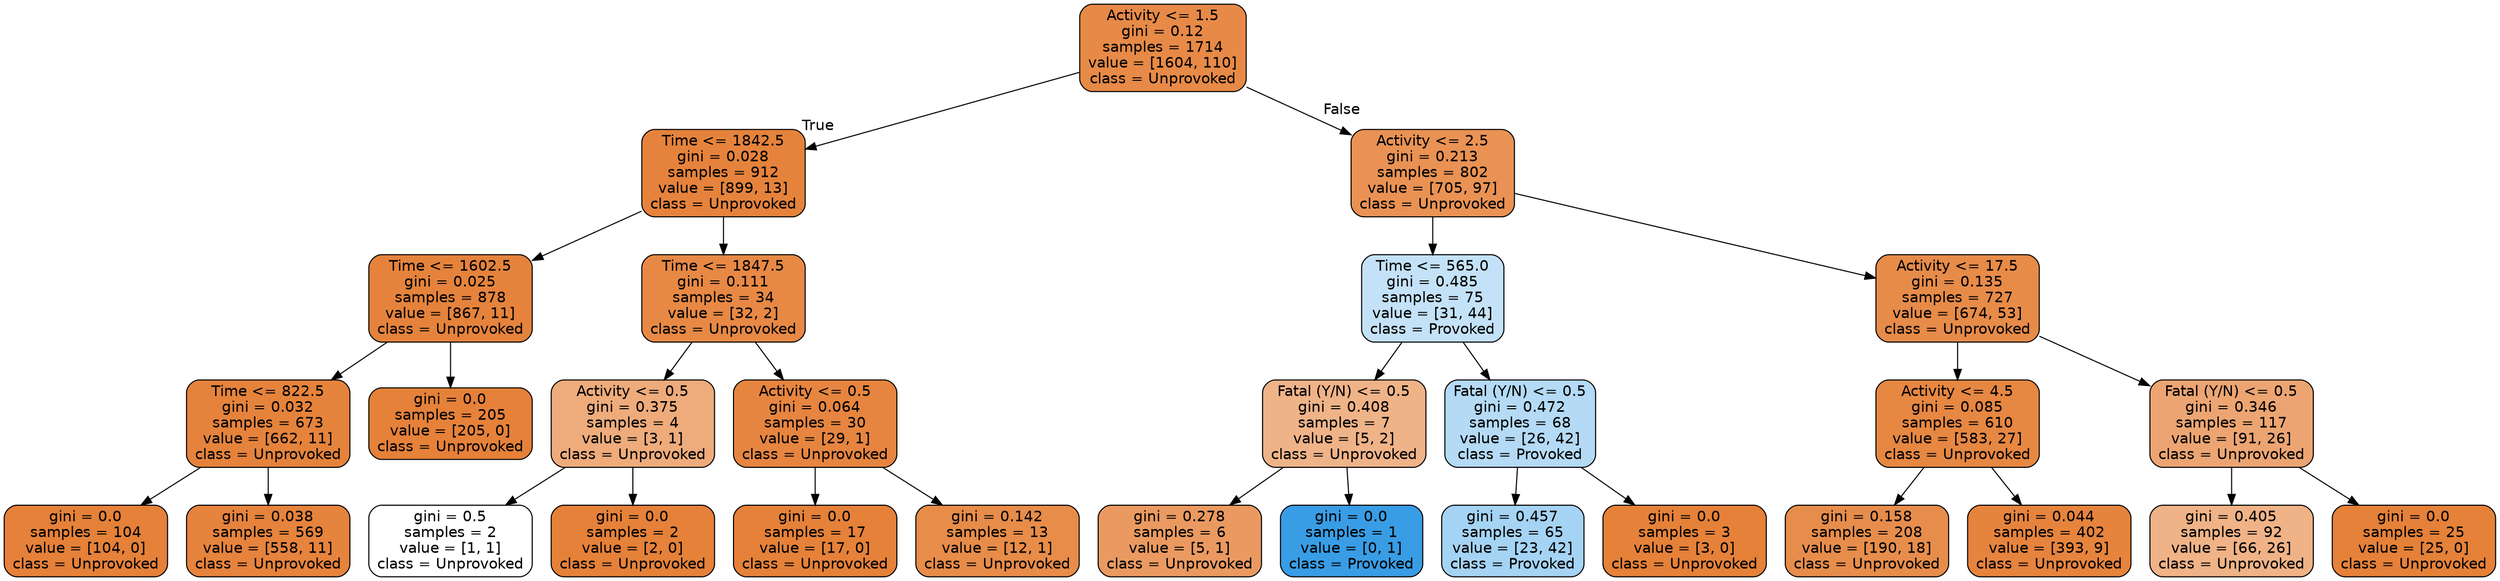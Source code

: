 digraph Tree {
node [shape=box, style="filled, rounded", color="black", fontname=helvetica] ;
edge [fontname=helvetica] ;
0 [label="Activity <= 1.5\ngini = 0.12\nsamples = 1714\nvalue = [1604, 110]\nclass = Unprovoked", fillcolor="#e78a47"] ;
1 [label="Time <= 1842.5\ngini = 0.028\nsamples = 912\nvalue = [899, 13]\nclass = Unprovoked", fillcolor="#e5833c"] ;
0 -> 1 [labeldistance=2.5, labelangle=45, headlabel="True"] ;
2 [label="Time <= 1602.5\ngini = 0.025\nsamples = 878\nvalue = [867, 11]\nclass = Unprovoked", fillcolor="#e5833c"] ;
1 -> 2 ;
3 [label="Time <= 822.5\ngini = 0.032\nsamples = 673\nvalue = [662, 11]\nclass = Unprovoked", fillcolor="#e5833c"] ;
2 -> 3 ;
4 [label="gini = 0.0\nsamples = 104\nvalue = [104, 0]\nclass = Unprovoked", fillcolor="#e58139"] ;
3 -> 4 ;
5 [label="gini = 0.038\nsamples = 569\nvalue = [558, 11]\nclass = Unprovoked", fillcolor="#e6833d"] ;
3 -> 5 ;
6 [label="gini = 0.0\nsamples = 205\nvalue = [205, 0]\nclass = Unprovoked", fillcolor="#e58139"] ;
2 -> 6 ;
7 [label="Time <= 1847.5\ngini = 0.111\nsamples = 34\nvalue = [32, 2]\nclass = Unprovoked", fillcolor="#e78945"] ;
1 -> 7 ;
8 [label="Activity <= 0.5\ngini = 0.375\nsamples = 4\nvalue = [3, 1]\nclass = Unprovoked", fillcolor="#eeab7b"] ;
7 -> 8 ;
9 [label="gini = 0.5\nsamples = 2\nvalue = [1, 1]\nclass = Unprovoked", fillcolor="#ffffff"] ;
8 -> 9 ;
10 [label="gini = 0.0\nsamples = 2\nvalue = [2, 0]\nclass = Unprovoked", fillcolor="#e58139"] ;
8 -> 10 ;
11 [label="Activity <= 0.5\ngini = 0.064\nsamples = 30\nvalue = [29, 1]\nclass = Unprovoked", fillcolor="#e68540"] ;
7 -> 11 ;
12 [label="gini = 0.0\nsamples = 17\nvalue = [17, 0]\nclass = Unprovoked", fillcolor="#e58139"] ;
11 -> 12 ;
13 [label="gini = 0.142\nsamples = 13\nvalue = [12, 1]\nclass = Unprovoked", fillcolor="#e78c49"] ;
11 -> 13 ;
14 [label="Activity <= 2.5\ngini = 0.213\nsamples = 802\nvalue = [705, 97]\nclass = Unprovoked", fillcolor="#e99254"] ;
0 -> 14 [labeldistance=2.5, labelangle=-45, headlabel="False"] ;
15 [label="Time <= 565.0\ngini = 0.485\nsamples = 75\nvalue = [31, 44]\nclass = Provoked", fillcolor="#c4e2f7"] ;
14 -> 15 ;
16 [label="Fatal (Y/N) <= 0.5\ngini = 0.408\nsamples = 7\nvalue = [5, 2]\nclass = Unprovoked", fillcolor="#efb388"] ;
15 -> 16 ;
17 [label="gini = 0.278\nsamples = 6\nvalue = [5, 1]\nclass = Unprovoked", fillcolor="#ea9a61"] ;
16 -> 17 ;
18 [label="gini = 0.0\nsamples = 1\nvalue = [0, 1]\nclass = Provoked", fillcolor="#399de5"] ;
16 -> 18 ;
19 [label="Fatal (Y/N) <= 0.5\ngini = 0.472\nsamples = 68\nvalue = [26, 42]\nclass = Provoked", fillcolor="#b4daf5"] ;
15 -> 19 ;
20 [label="gini = 0.457\nsamples = 65\nvalue = [23, 42]\nclass = Provoked", fillcolor="#a5d3f3"] ;
19 -> 20 ;
21 [label="gini = 0.0\nsamples = 3\nvalue = [3, 0]\nclass = Unprovoked", fillcolor="#e58139"] ;
19 -> 21 ;
22 [label="Activity <= 17.5\ngini = 0.135\nsamples = 727\nvalue = [674, 53]\nclass = Unprovoked", fillcolor="#e78b49"] ;
14 -> 22 ;
23 [label="Activity <= 4.5\ngini = 0.085\nsamples = 610\nvalue = [583, 27]\nclass = Unprovoked", fillcolor="#e68742"] ;
22 -> 23 ;
24 [label="gini = 0.158\nsamples = 208\nvalue = [190, 18]\nclass = Unprovoked", fillcolor="#e78d4c"] ;
23 -> 24 ;
25 [label="gini = 0.044\nsamples = 402\nvalue = [393, 9]\nclass = Unprovoked", fillcolor="#e6843e"] ;
23 -> 25 ;
26 [label="Fatal (Y/N) <= 0.5\ngini = 0.346\nsamples = 117\nvalue = [91, 26]\nclass = Unprovoked", fillcolor="#eca572"] ;
22 -> 26 ;
27 [label="gini = 0.405\nsamples = 92\nvalue = [66, 26]\nclass = Unprovoked", fillcolor="#efb387"] ;
26 -> 27 ;
28 [label="gini = 0.0\nsamples = 25\nvalue = [25, 0]\nclass = Unprovoked", fillcolor="#e58139"] ;
26 -> 28 ;
}